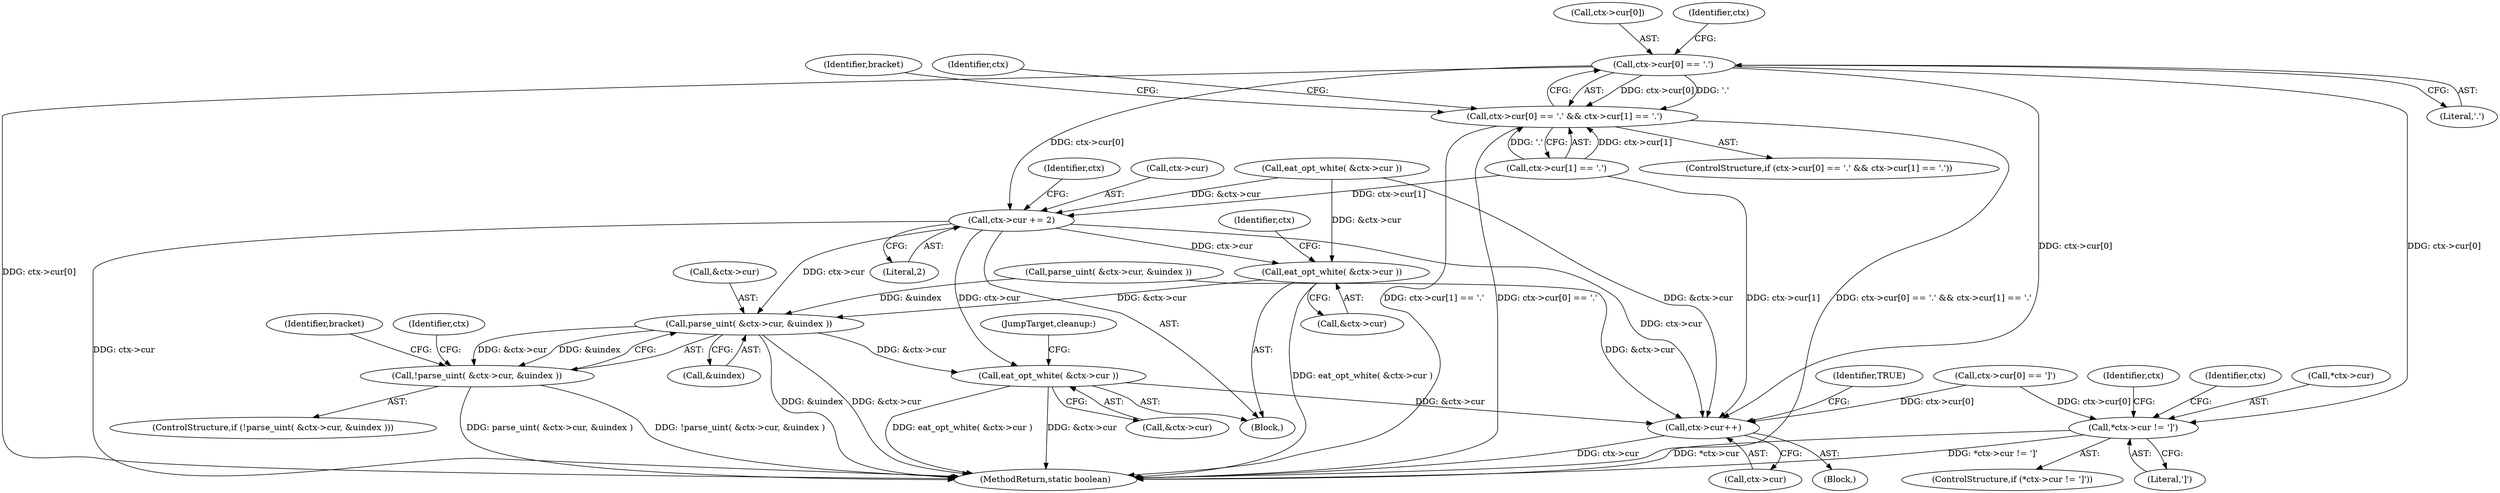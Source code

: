 digraph "0_virglrenderer_e534b51ca3c3cd25f3990589932a9ed711c59b27@array" {
"1001225" [label="(Call,ctx->cur[0] == '.')"];
"1001224" [label="(Call,ctx->cur[0] == '.' && ctx->cur[1] == '.')"];
"1001241" [label="(Call,ctx->cur += 2)"];
"1001246" [label="(Call,eat_opt_white( &ctx->cur ))"];
"1001253" [label="(Call,parse_uint( &ctx->cur, &uindex ))"];
"1001252" [label="(Call,!parse_uint( &ctx->cur, &uindex ))"];
"1001273" [label="(Call,eat_opt_white( &ctx->cur ))"];
"1001301" [label="(Call,ctx->cur++)"];
"1001289" [label="(Call,*ctx->cur != ']')"];
"1001253" [label="(Call,parse_uint( &ctx->cur, &uindex ))"];
"1001251" [label="(ControlStructure,if (!parse_uint( &ctx->cur, &uindex )))"];
"1001297" [label="(Identifier,ctx)"];
"1001288" [label="(ControlStructure,if (*ctx->cur != ']'))"];
"1001218" [label="(Call,eat_opt_white( &ctx->cur ))"];
"1001252" [label="(Call,!parse_uint( &ctx->cur, &uindex ))"];
"1001258" [label="(Call,&uindex)"];
"1001249" [label="(Identifier,ctx)"];
"1001224" [label="(Call,ctx->cur[0] == '.' && ctx->cur[1] == '.')"];
"1001294" [label="(Literal,']')"];
"1001303" [label="(Identifier,ctx)"];
"1001247" [label="(Call,&ctx->cur)"];
"1001232" [label="(Call,ctx->cur[1] == '.')"];
"1001262" [label="(Identifier,ctx)"];
"1001273" [label="(Call,eat_opt_white( &ctx->cur ))"];
"1001302" [label="(Call,ctx->cur)"];
"1001242" [label="(Call,ctx->cur)"];
"1001225" [label="(Call,ctx->cur[0] == '.')"];
"1001306" [label="(Identifier,TRUE)"];
"1001287" [label="(JumpTarget,cleanup:)"];
"1001226" [label="(Call,ctx->cur[0])"];
"1001239" [label="(Block,)"];
"1001170" [label="(Call,parse_uint( &ctx->cur, &uindex ))"];
"1001241" [label="(Call,ctx->cur += 2)"];
"1001245" [label="(Literal,2)"];
"1001156" [label="(Block,)"];
"1001289" [label="(Call,*ctx->cur != ']')"];
"1001231" [label="(Literal,'.')"];
"1001282" [label="(Identifier,bracket)"];
"1001268" [label="(Identifier,bracket)"];
"1001290" [label="(Call,*ctx->cur)"];
"1004167" [label="(MethodReturn,static boolean)"];
"1001246" [label="(Call,eat_opt_white( &ctx->cur ))"];
"1001180" [label="(Call,ctx->cur[0] == ']')"];
"1001223" [label="(ControlStructure,if (ctx->cur[0] == '.' && ctx->cur[1] == '.'))"];
"1001274" [label="(Call,&ctx->cur)"];
"1001243" [label="(Identifier,ctx)"];
"1001256" [label="(Identifier,ctx)"];
"1001301" [label="(Call,ctx->cur++)"];
"1001235" [label="(Identifier,ctx)"];
"1001254" [label="(Call,&ctx->cur)"];
"1001225" -> "1001224"  [label="AST: "];
"1001225" -> "1001231"  [label="CFG: "];
"1001226" -> "1001225"  [label="AST: "];
"1001231" -> "1001225"  [label="AST: "];
"1001235" -> "1001225"  [label="CFG: "];
"1001224" -> "1001225"  [label="CFG: "];
"1001225" -> "1004167"  [label="DDG: ctx->cur[0]"];
"1001225" -> "1001224"  [label="DDG: ctx->cur[0]"];
"1001225" -> "1001224"  [label="DDG: '.'"];
"1001225" -> "1001241"  [label="DDG: ctx->cur[0]"];
"1001225" -> "1001289"  [label="DDG: ctx->cur[0]"];
"1001225" -> "1001301"  [label="DDG: ctx->cur[0]"];
"1001224" -> "1001223"  [label="AST: "];
"1001224" -> "1001232"  [label="CFG: "];
"1001232" -> "1001224"  [label="AST: "];
"1001243" -> "1001224"  [label="CFG: "];
"1001282" -> "1001224"  [label="CFG: "];
"1001224" -> "1004167"  [label="DDG: ctx->cur[1] == '.'"];
"1001224" -> "1004167"  [label="DDG: ctx->cur[0] == '.'"];
"1001224" -> "1004167"  [label="DDG: ctx->cur[0] == '.' && ctx->cur[1] == '.'"];
"1001232" -> "1001224"  [label="DDG: ctx->cur[1]"];
"1001232" -> "1001224"  [label="DDG: '.'"];
"1001241" -> "1001239"  [label="AST: "];
"1001241" -> "1001245"  [label="CFG: "];
"1001242" -> "1001241"  [label="AST: "];
"1001245" -> "1001241"  [label="AST: "];
"1001249" -> "1001241"  [label="CFG: "];
"1001241" -> "1004167"  [label="DDG: ctx->cur"];
"1001232" -> "1001241"  [label="DDG: ctx->cur[1]"];
"1001218" -> "1001241"  [label="DDG: &ctx->cur"];
"1001241" -> "1001246"  [label="DDG: ctx->cur"];
"1001241" -> "1001253"  [label="DDG: ctx->cur"];
"1001241" -> "1001273"  [label="DDG: ctx->cur"];
"1001241" -> "1001301"  [label="DDG: ctx->cur"];
"1001246" -> "1001239"  [label="AST: "];
"1001246" -> "1001247"  [label="CFG: "];
"1001247" -> "1001246"  [label="AST: "];
"1001256" -> "1001246"  [label="CFG: "];
"1001246" -> "1004167"  [label="DDG: eat_opt_white( &ctx->cur )"];
"1001218" -> "1001246"  [label="DDG: &ctx->cur"];
"1001246" -> "1001253"  [label="DDG: &ctx->cur"];
"1001253" -> "1001252"  [label="AST: "];
"1001253" -> "1001258"  [label="CFG: "];
"1001254" -> "1001253"  [label="AST: "];
"1001258" -> "1001253"  [label="AST: "];
"1001252" -> "1001253"  [label="CFG: "];
"1001253" -> "1004167"  [label="DDG: &uindex"];
"1001253" -> "1004167"  [label="DDG: &ctx->cur"];
"1001253" -> "1001252"  [label="DDG: &ctx->cur"];
"1001253" -> "1001252"  [label="DDG: &uindex"];
"1001170" -> "1001253"  [label="DDG: &uindex"];
"1001253" -> "1001273"  [label="DDG: &ctx->cur"];
"1001252" -> "1001251"  [label="AST: "];
"1001262" -> "1001252"  [label="CFG: "];
"1001268" -> "1001252"  [label="CFG: "];
"1001252" -> "1004167"  [label="DDG: parse_uint( &ctx->cur, &uindex )"];
"1001252" -> "1004167"  [label="DDG: !parse_uint( &ctx->cur, &uindex )"];
"1001273" -> "1001239"  [label="AST: "];
"1001273" -> "1001274"  [label="CFG: "];
"1001274" -> "1001273"  [label="AST: "];
"1001287" -> "1001273"  [label="CFG: "];
"1001273" -> "1004167"  [label="DDG: eat_opt_white( &ctx->cur )"];
"1001273" -> "1004167"  [label="DDG: &ctx->cur"];
"1001273" -> "1001301"  [label="DDG: &ctx->cur"];
"1001301" -> "1001156"  [label="AST: "];
"1001301" -> "1001302"  [label="CFG: "];
"1001302" -> "1001301"  [label="AST: "];
"1001306" -> "1001301"  [label="CFG: "];
"1001301" -> "1004167"  [label="DDG: ctx->cur"];
"1001232" -> "1001301"  [label="DDG: ctx->cur[1]"];
"1001180" -> "1001301"  [label="DDG: ctx->cur[0]"];
"1001218" -> "1001301"  [label="DDG: &ctx->cur"];
"1001170" -> "1001301"  [label="DDG: &ctx->cur"];
"1001289" -> "1001288"  [label="AST: "];
"1001289" -> "1001294"  [label="CFG: "];
"1001290" -> "1001289"  [label="AST: "];
"1001294" -> "1001289"  [label="AST: "];
"1001297" -> "1001289"  [label="CFG: "];
"1001303" -> "1001289"  [label="CFG: "];
"1001289" -> "1004167"  [label="DDG: *ctx->cur"];
"1001289" -> "1004167"  [label="DDG: *ctx->cur != ']'"];
"1001180" -> "1001289"  [label="DDG: ctx->cur[0]"];
}
